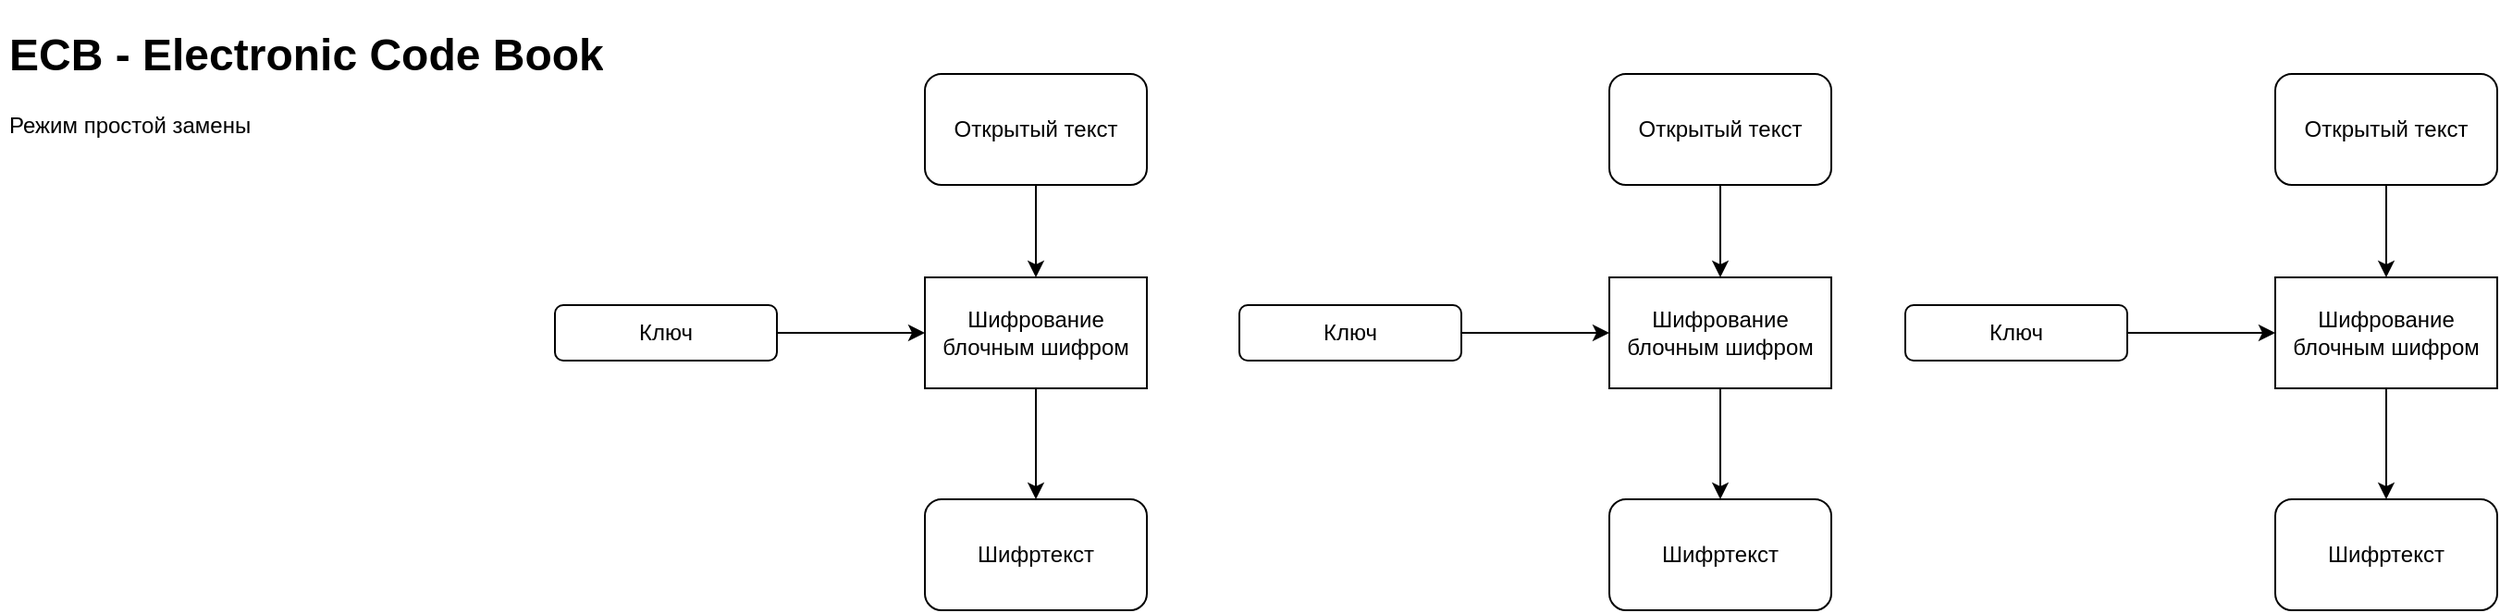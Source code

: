 <mxfile version="13.0.3" type="device" pages="4"><diagram id="nOWJn2Vu9Jmo_4TPIkma" name="ECB"><mxGraphModel dx="1283" dy="288" grid="1" gridSize="10" guides="1" tooltips="1" connect="1" arrows="1" fold="1" page="1" pageScale="1" pageWidth="827" pageHeight="1169" math="0" shadow="0"><root><mxCell id="BlK-aR7_4mNchbf2IfHH-0"/><mxCell id="BlK-aR7_4mNchbf2IfHH-1" parent="BlK-aR7_4mNchbf2IfHH-0"/><mxCell id="BlK-aR7_4mNchbf2IfHH-5" style="edgeStyle=orthogonalEdgeStyle;rounded=0;orthogonalLoop=1;jettySize=auto;html=1;" edge="1" parent="BlK-aR7_4mNchbf2IfHH-1" source="BlK-aR7_4mNchbf2IfHH-2" target="BlK-aR7_4mNchbf2IfHH-4"><mxGeometry relative="1" as="geometry"/></mxCell><mxCell id="BlK-aR7_4mNchbf2IfHH-2" value="Открытый текст" style="rounded=1;whiteSpace=wrap;html=1;" vertex="1" parent="BlK-aR7_4mNchbf2IfHH-1"><mxGeometry x="120" y="60" width="120" height="60" as="geometry"/></mxCell><mxCell id="BlK-aR7_4mNchbf2IfHH-6" style="edgeStyle=orthogonalEdgeStyle;rounded=0;orthogonalLoop=1;jettySize=auto;html=1;entryX=0;entryY=0.5;entryDx=0;entryDy=0;" edge="1" parent="BlK-aR7_4mNchbf2IfHH-1" source="BlK-aR7_4mNchbf2IfHH-3" target="BlK-aR7_4mNchbf2IfHH-4"><mxGeometry relative="1" as="geometry"/></mxCell><mxCell id="BlK-aR7_4mNchbf2IfHH-3" value="Ключ" style="rounded=1;whiteSpace=wrap;html=1;" vertex="1" parent="BlK-aR7_4mNchbf2IfHH-1"><mxGeometry x="-80" y="185" width="120" height="30" as="geometry"/></mxCell><mxCell id="BlK-aR7_4mNchbf2IfHH-8" style="edgeStyle=orthogonalEdgeStyle;rounded=0;orthogonalLoop=1;jettySize=auto;html=1;" edge="1" parent="BlK-aR7_4mNchbf2IfHH-1" source="BlK-aR7_4mNchbf2IfHH-4" target="BlK-aR7_4mNchbf2IfHH-7"><mxGeometry relative="1" as="geometry"/></mxCell><mxCell id="BlK-aR7_4mNchbf2IfHH-4" value="Шифрование блочным шифром" style="rounded=0;whiteSpace=wrap;html=1;" vertex="1" parent="BlK-aR7_4mNchbf2IfHH-1"><mxGeometry x="120" y="170" width="120" height="60" as="geometry"/></mxCell><mxCell id="BlK-aR7_4mNchbf2IfHH-7" value="Шифртекст" style="rounded=1;whiteSpace=wrap;html=1;" vertex="1" parent="BlK-aR7_4mNchbf2IfHH-1"><mxGeometry x="120" y="290" width="120" height="60" as="geometry"/></mxCell><mxCell id="BlK-aR7_4mNchbf2IfHH-9" style="edgeStyle=orthogonalEdgeStyle;rounded=0;orthogonalLoop=1;jettySize=auto;html=1;" edge="1" parent="BlK-aR7_4mNchbf2IfHH-1" source="BlK-aR7_4mNchbf2IfHH-10" target="BlK-aR7_4mNchbf2IfHH-14"><mxGeometry relative="1" as="geometry"/></mxCell><mxCell id="BlK-aR7_4mNchbf2IfHH-10" value="Открытый текст" style="rounded=1;whiteSpace=wrap;html=1;" vertex="1" parent="BlK-aR7_4mNchbf2IfHH-1"><mxGeometry x="490" y="60" width="120" height="60" as="geometry"/></mxCell><mxCell id="BlK-aR7_4mNchbf2IfHH-11" style="edgeStyle=orthogonalEdgeStyle;rounded=0;orthogonalLoop=1;jettySize=auto;html=1;entryX=0;entryY=0.5;entryDx=0;entryDy=0;" edge="1" parent="BlK-aR7_4mNchbf2IfHH-1" source="BlK-aR7_4mNchbf2IfHH-12" target="BlK-aR7_4mNchbf2IfHH-14"><mxGeometry relative="1" as="geometry"/></mxCell><mxCell id="BlK-aR7_4mNchbf2IfHH-12" value="Ключ" style="rounded=1;whiteSpace=wrap;html=1;" vertex="1" parent="BlK-aR7_4mNchbf2IfHH-1"><mxGeometry x="290" y="185" width="120" height="30" as="geometry"/></mxCell><mxCell id="BlK-aR7_4mNchbf2IfHH-13" style="edgeStyle=orthogonalEdgeStyle;rounded=0;orthogonalLoop=1;jettySize=auto;html=1;" edge="1" parent="BlK-aR7_4mNchbf2IfHH-1" source="BlK-aR7_4mNchbf2IfHH-14" target="BlK-aR7_4mNchbf2IfHH-15"><mxGeometry relative="1" as="geometry"/></mxCell><mxCell id="BlK-aR7_4mNchbf2IfHH-14" value="Шифрование блочным шифром" style="rounded=0;whiteSpace=wrap;html=1;" vertex="1" parent="BlK-aR7_4mNchbf2IfHH-1"><mxGeometry x="490" y="170" width="120" height="60" as="geometry"/></mxCell><mxCell id="BlK-aR7_4mNchbf2IfHH-15" value="Шифртекст" style="rounded=1;whiteSpace=wrap;html=1;" vertex="1" parent="BlK-aR7_4mNchbf2IfHH-1"><mxGeometry x="490" y="290" width="120" height="60" as="geometry"/></mxCell><mxCell id="BlK-aR7_4mNchbf2IfHH-16" style="edgeStyle=orthogonalEdgeStyle;rounded=0;orthogonalLoop=1;jettySize=auto;html=1;" edge="1" parent="BlK-aR7_4mNchbf2IfHH-1" source="BlK-aR7_4mNchbf2IfHH-17" target="BlK-aR7_4mNchbf2IfHH-21"><mxGeometry relative="1" as="geometry"/></mxCell><mxCell id="BlK-aR7_4mNchbf2IfHH-17" value="Открытый текст" style="rounded=1;whiteSpace=wrap;html=1;" vertex="1" parent="BlK-aR7_4mNchbf2IfHH-1"><mxGeometry x="850" y="60" width="120" height="60" as="geometry"/></mxCell><mxCell id="BlK-aR7_4mNchbf2IfHH-18" style="edgeStyle=orthogonalEdgeStyle;rounded=0;orthogonalLoop=1;jettySize=auto;html=1;entryX=0;entryY=0.5;entryDx=0;entryDy=0;" edge="1" parent="BlK-aR7_4mNchbf2IfHH-1" source="BlK-aR7_4mNchbf2IfHH-19" target="BlK-aR7_4mNchbf2IfHH-21"><mxGeometry relative="1" as="geometry"/></mxCell><mxCell id="BlK-aR7_4mNchbf2IfHH-19" value="Ключ" style="rounded=1;whiteSpace=wrap;html=1;" vertex="1" parent="BlK-aR7_4mNchbf2IfHH-1"><mxGeometry x="650" y="185" width="120" height="30" as="geometry"/></mxCell><mxCell id="BlK-aR7_4mNchbf2IfHH-20" style="edgeStyle=orthogonalEdgeStyle;rounded=0;orthogonalLoop=1;jettySize=auto;html=1;" edge="1" parent="BlK-aR7_4mNchbf2IfHH-1" source="BlK-aR7_4mNchbf2IfHH-21" target="BlK-aR7_4mNchbf2IfHH-22"><mxGeometry relative="1" as="geometry"/></mxCell><mxCell id="BlK-aR7_4mNchbf2IfHH-21" value="Шифрование блочным шифром" style="rounded=0;whiteSpace=wrap;html=1;" vertex="1" parent="BlK-aR7_4mNchbf2IfHH-1"><mxGeometry x="850" y="170" width="120" height="60" as="geometry"/></mxCell><mxCell id="BlK-aR7_4mNchbf2IfHH-22" value="Шифртекст" style="rounded=1;whiteSpace=wrap;html=1;" vertex="1" parent="BlK-aR7_4mNchbf2IfHH-1"><mxGeometry x="850" y="290" width="120" height="60" as="geometry"/></mxCell><mxCell id="BlK-aR7_4mNchbf2IfHH-23" value="&lt;h1&gt;ECB - Electronic Code Book&lt;/h1&gt;&lt;p&gt;Режим простой замены&lt;/p&gt;" style="text;html=1;strokeColor=none;fillColor=none;spacing=5;spacingTop=-20;whiteSpace=wrap;overflow=hidden;rounded=0;" vertex="1" parent="BlK-aR7_4mNchbf2IfHH-1"><mxGeometry x="-380" y="30" width="420" height="120" as="geometry"/></mxCell></root></mxGraphModel></diagram><diagram id="2IcWS73MSj7EVnJPSkMc" name="CBC"><mxGraphModel dx="1766" dy="593" grid="1" gridSize="10" guides="1" tooltips="1" connect="1" arrows="1" fold="1" page="1" pageScale="1" pageWidth="827" pageHeight="1169" math="0" shadow="0"><root><mxCell id="uqCyQCNphyKrViYuAJxw-0"/><mxCell id="uqCyQCNphyKrViYuAJxw-1" parent="uqCyQCNphyKrViYuAJxw-0"/><mxCell id="uqCyQCNphyKrViYuAJxw-2" value="&lt;h1&gt;CBC&lt;/h1&gt;&lt;p&gt;Режим простой замены с зацеплением&lt;/p&gt;" style="text;html=1;strokeColor=none;fillColor=none;spacing=5;spacingTop=-20;whiteSpace=wrap;overflow=hidden;rounded=0;" vertex="1" parent="uqCyQCNphyKrViYuAJxw-1"><mxGeometry x="160" y="20" width="190" height="120" as="geometry"/></mxCell><mxCell id="0oJefeuSu5wp6ScchFys-2" style="edgeStyle=orthogonalEdgeStyle;rounded=0;orthogonalLoop=1;jettySize=auto;html=1;exitX=0.5;exitY=1;exitDx=0;exitDy=0;entryX=0.5;entryY=0;entryDx=0;entryDy=0;" edge="1" parent="uqCyQCNphyKrViYuAJxw-1" source="dupiTKJsNn7j-NtGPYTq-1" target="0oJefeuSu5wp6ScchFys-0"><mxGeometry relative="1" as="geometry"/></mxCell><mxCell id="dupiTKJsNn7j-NtGPYTq-1" value="Открытый текст" style="rounded=1;whiteSpace=wrap;html=1;" vertex="1" parent="uqCyQCNphyKrViYuAJxw-1"><mxGeometry x="170" y="140" width="120" height="60" as="geometry"/></mxCell><mxCell id="0oJefeuSu5wp6ScchFys-1" style="edgeStyle=orthogonalEdgeStyle;rounded=0;orthogonalLoop=1;jettySize=auto;html=1;entryX=0;entryY=0.5;entryDx=0;entryDy=0;" edge="1" parent="uqCyQCNphyKrViYuAJxw-1" source="dupiTKJsNn7j-NtGPYTq-2" target="0oJefeuSu5wp6ScchFys-0"><mxGeometry relative="1" as="geometry"/></mxCell><mxCell id="dupiTKJsNn7j-NtGPYTq-2" value="Вектор инициализации iv" style="rounded=1;whiteSpace=wrap;html=1;" vertex="1" parent="uqCyQCNphyKrViYuAJxw-1"><mxGeometry x="-10" y="230" width="120" height="60" as="geometry"/></mxCell><mxCell id="0oJefeuSu5wp6ScchFys-4" style="edgeStyle=orthogonalEdgeStyle;rounded=0;orthogonalLoop=1;jettySize=auto;html=1;exitX=0.5;exitY=1;exitDx=0;exitDy=0;entryX=0.5;entryY=0;entryDx=0;entryDy=0;" edge="1" parent="uqCyQCNphyKrViYuAJxw-1" source="0oJefeuSu5wp6ScchFys-0" target="0oJefeuSu5wp6ScchFys-3"><mxGeometry relative="1" as="geometry"/></mxCell><mxCell id="0oJefeuSu5wp6ScchFys-0" value="" style="shape=orEllipse;perimeter=ellipsePerimeter;whiteSpace=wrap;html=1;backgroundOutline=1;" vertex="1" parent="uqCyQCNphyKrViYuAJxw-1"><mxGeometry x="210" y="240" width="40" height="40" as="geometry"/></mxCell><mxCell id="0oJefeuSu5wp6ScchFys-3" value="Шифртекст" style="rounded=1;whiteSpace=wrap;html=1;" vertex="1" parent="uqCyQCNphyKrViYuAJxw-1"><mxGeometry x="170" y="340" width="120" height="60" as="geometry"/></mxCell><mxCell id="0oJefeuSu5wp6ScchFys-5" style="edgeStyle=orthogonalEdgeStyle;rounded=0;orthogonalLoop=1;jettySize=auto;html=1;exitX=0.5;exitY=1;exitDx=0;exitDy=0;entryX=0.5;entryY=0;entryDx=0;entryDy=0;" edge="1" parent="uqCyQCNphyKrViYuAJxw-1" source="0oJefeuSu5wp6ScchFys-6" target="0oJefeuSu5wp6ScchFys-10"><mxGeometry relative="1" as="geometry"/></mxCell><mxCell id="0oJefeuSu5wp6ScchFys-6" value="Открытый текст" style="rounded=1;whiteSpace=wrap;html=1;" vertex="1" parent="uqCyQCNphyKrViYuAJxw-1"><mxGeometry x="400" y="140" width="120" height="60" as="geometry"/></mxCell><mxCell id="0oJefeuSu5wp6ScchFys-7" style="edgeStyle=orthogonalEdgeStyle;rounded=0;orthogonalLoop=1;jettySize=auto;html=1;entryX=0;entryY=0.5;entryDx=0;entryDy=0;" edge="1" parent="uqCyQCNphyKrViYuAJxw-1" target="0oJefeuSu5wp6ScchFys-10"><mxGeometry relative="1" as="geometry"><mxPoint x="230" y="310" as="sourcePoint"/></mxGeometry></mxCell><mxCell id="0oJefeuSu5wp6ScchFys-9" style="edgeStyle=orthogonalEdgeStyle;rounded=0;orthogonalLoop=1;jettySize=auto;html=1;exitX=0.5;exitY=1;exitDx=0;exitDy=0;entryX=0.5;entryY=0;entryDx=0;entryDy=0;" edge="1" parent="uqCyQCNphyKrViYuAJxw-1" source="0oJefeuSu5wp6ScchFys-10" target="0oJefeuSu5wp6ScchFys-11"><mxGeometry relative="1" as="geometry"/></mxCell><mxCell id="0oJefeuSu5wp6ScchFys-10" value="" style="shape=orEllipse;perimeter=ellipsePerimeter;whiteSpace=wrap;html=1;backgroundOutline=1;" vertex="1" parent="uqCyQCNphyKrViYuAJxw-1"><mxGeometry x="440" y="240" width="40" height="40" as="geometry"/></mxCell><mxCell id="0oJefeuSu5wp6ScchFys-11" value="Шифртекст" style="rounded=1;whiteSpace=wrap;html=1;" vertex="1" parent="uqCyQCNphyKrViYuAJxw-1"><mxGeometry x="400" y="340" width="120" height="60" as="geometry"/></mxCell><mxCell id="0oJefeuSu5wp6ScchFys-12" style="edgeStyle=orthogonalEdgeStyle;rounded=0;orthogonalLoop=1;jettySize=auto;html=1;exitX=0.5;exitY=1;exitDx=0;exitDy=0;entryX=0.5;entryY=0;entryDx=0;entryDy=0;" edge="1" parent="uqCyQCNphyKrViYuAJxw-1" source="0oJefeuSu5wp6ScchFys-13" target="0oJefeuSu5wp6ScchFys-15"><mxGeometry relative="1" as="geometry"/></mxCell><mxCell id="0oJefeuSu5wp6ScchFys-13" value="Открытый текст" style="rounded=1;whiteSpace=wrap;html=1;" vertex="1" parent="uqCyQCNphyKrViYuAJxw-1"><mxGeometry x="650" y="140" width="120" height="60" as="geometry"/></mxCell><mxCell id="0oJefeuSu5wp6ScchFys-14" style="edgeStyle=orthogonalEdgeStyle;rounded=0;orthogonalLoop=1;jettySize=auto;html=1;exitX=0.5;exitY=1;exitDx=0;exitDy=0;entryX=0.5;entryY=0;entryDx=0;entryDy=0;" edge="1" parent="uqCyQCNphyKrViYuAJxw-1" source="0oJefeuSu5wp6ScchFys-15" target="0oJefeuSu5wp6ScchFys-16"><mxGeometry relative="1" as="geometry"/></mxCell><mxCell id="0oJefeuSu5wp6ScchFys-15" value="" style="shape=orEllipse;perimeter=ellipsePerimeter;whiteSpace=wrap;html=1;backgroundOutline=1;" vertex="1" parent="uqCyQCNphyKrViYuAJxw-1"><mxGeometry x="690" y="240" width="40" height="40" as="geometry"/></mxCell><mxCell id="0oJefeuSu5wp6ScchFys-16" value="Шифртекст" style="rounded=1;whiteSpace=wrap;html=1;" vertex="1" parent="uqCyQCNphyKrViYuAJxw-1"><mxGeometry x="650" y="340" width="120" height="60" as="geometry"/></mxCell><mxCell id="0oJefeuSu5wp6ScchFys-17" style="edgeStyle=orthogonalEdgeStyle;rounded=0;orthogonalLoop=1;jettySize=auto;html=1;entryX=0;entryY=0.5;entryDx=0;entryDy=0;" edge="1" parent="uqCyQCNphyKrViYuAJxw-1" target="0oJefeuSu5wp6ScchFys-15"><mxGeometry relative="1" as="geometry"><mxPoint x="460" y="310" as="sourcePoint"/><mxPoint x="450" y="270" as="targetPoint"/></mxGeometry></mxCell></root></mxGraphModel></diagram><diagram id="uFLpMtWJoXVH-EKijijd" name="CTR"><mxGraphModel dx="1967" dy="1889" grid="1" gridSize="10" guides="1" tooltips="1" connect="1" arrows="1" fold="1" page="1" pageScale="1" pageWidth="827" pageHeight="1169" math="0" shadow="0"><root><mxCell id="GCPp90YsYGKPFfoNU8YT-0"/><mxCell id="GCPp90YsYGKPFfoNU8YT-1" parent="GCPp90YsYGKPFfoNU8YT-0"/><mxCell id="GCPp90YsYGKPFfoNU8YT-2" value="" style="rounded=0;whiteSpace=wrap;html=1;" vertex="1" parent="GCPp90YsYGKPFfoNU8YT-1"><mxGeometry x="120" y="150" width="20" height="20" as="geometry"/></mxCell><mxCell id="GCPp90YsYGKPFfoNU8YT-3" value="" style="rounded=0;whiteSpace=wrap;html=1;" vertex="1" parent="GCPp90YsYGKPFfoNU8YT-1"><mxGeometry x="140" y="150" width="20" height="20" as="geometry"/></mxCell><mxCell id="GCPp90YsYGKPFfoNU8YT-4" value="" style="rounded=0;whiteSpace=wrap;html=1;" vertex="1" parent="GCPp90YsYGKPFfoNU8YT-1"><mxGeometry x="160" y="150" width="20" height="20" as="geometry"/></mxCell><mxCell id="GCPp90YsYGKPFfoNU8YT-13" style="edgeStyle=orthogonalEdgeStyle;rounded=0;orthogonalLoop=1;jettySize=auto;html=1;" edge="1" parent="GCPp90YsYGKPFfoNU8YT-1" source="GCPp90YsYGKPFfoNU8YT-5" target="GCPp90YsYGKPFfoNU8YT-12"><mxGeometry relative="1" as="geometry"/></mxCell><mxCell id="GCPp90YsYGKPFfoNU8YT-5" value="" style="rounded=0;whiteSpace=wrap;html=1;" vertex="1" parent="GCPp90YsYGKPFfoNU8YT-1"><mxGeometry x="180" y="150" width="20" height="20" as="geometry"/></mxCell><mxCell id="GCPp90YsYGKPFfoNU8YT-6" value="" style="rounded=0;whiteSpace=wrap;html=1;" vertex="1" parent="GCPp90YsYGKPFfoNU8YT-1"><mxGeometry x="200" y="150" width="20" height="20" as="geometry"/></mxCell><mxCell id="GCPp90YsYGKPFfoNU8YT-7" value="" style="rounded=0;whiteSpace=wrap;html=1;" vertex="1" parent="GCPp90YsYGKPFfoNU8YT-1"><mxGeometry x="220" y="150" width="20" height="20" as="geometry"/></mxCell><mxCell id="GCPp90YsYGKPFfoNU8YT-8" value="Одноразовое значение&lt;br&gt;c59bcf35..." style="text;html=1;strokeColor=none;fillColor=none;align=center;verticalAlign=middle;whiteSpace=wrap;rounded=0;" vertex="1" parent="GCPp90YsYGKPFfoNU8YT-1"><mxGeometry x="130" y="110" width="40" height="20" as="geometry"/></mxCell><mxCell id="GCPp90YsYGKPFfoNU8YT-9" value="Счетчик&lt;br&gt;00000" style="text;html=1;strokeColor=none;fillColor=none;align=center;verticalAlign=middle;whiteSpace=wrap;rounded=0;" vertex="1" parent="GCPp90YsYGKPFfoNU8YT-1"><mxGeometry x="200" y="110" width="40" height="20" as="geometry"/></mxCell><mxCell id="GCPp90YsYGKPFfoNU8YT-14" style="edgeStyle=orthogonalEdgeStyle;rounded=0;orthogonalLoop=1;jettySize=auto;html=1;" edge="1" parent="GCPp90YsYGKPFfoNU8YT-1" source="GCPp90YsYGKPFfoNU8YT-11" target="GCPp90YsYGKPFfoNU8YT-12"><mxGeometry relative="1" as="geometry"/></mxCell><mxCell id="GCPp90YsYGKPFfoNU8YT-11" value="Ключ" style="rounded=1;whiteSpace=wrap;html=1;" vertex="1" parent="GCPp90YsYGKPFfoNU8YT-1"><mxGeometry y="220" width="80" height="20" as="geometry"/></mxCell><mxCell id="vU7z5-0x6i5q9WvrhzSy-2" style="edgeStyle=orthogonalEdgeStyle;rounded=0;orthogonalLoop=1;jettySize=auto;html=1;" edge="1" parent="GCPp90YsYGKPFfoNU8YT-1" source="GCPp90YsYGKPFfoNU8YT-12" target="vU7z5-0x6i5q9WvrhzSy-0"><mxGeometry relative="1" as="geometry"/></mxCell><mxCell id="GCPp90YsYGKPFfoNU8YT-12" value="Шифрование блочным шифром" style="rounded=0;whiteSpace=wrap;html=1;" vertex="1" parent="GCPp90YsYGKPFfoNU8YT-1"><mxGeometry x="130" y="200" width="120" height="60" as="geometry"/></mxCell><mxCell id="vU7z5-0x6i5q9WvrhzSy-1" style="edgeStyle=orthogonalEdgeStyle;rounded=0;orthogonalLoop=1;jettySize=auto;html=1;exitX=1;exitY=0.5;exitDx=0;exitDy=0;entryX=0;entryY=0.5;entryDx=0;entryDy=0;" edge="1" parent="GCPp90YsYGKPFfoNU8YT-1" source="GCPp90YsYGKPFfoNU8YT-16" target="vU7z5-0x6i5q9WvrhzSy-0"><mxGeometry relative="1" as="geometry"/></mxCell><mxCell id="GCPp90YsYGKPFfoNU8YT-16" value="Открытый текст" style="rounded=1;whiteSpace=wrap;html=1;" vertex="1" parent="GCPp90YsYGKPFfoNU8YT-1"><mxGeometry x="-30" y="280" width="120" height="60" as="geometry"/></mxCell><mxCell id="vU7z5-0x6i5q9WvrhzSy-4" style="edgeStyle=orthogonalEdgeStyle;rounded=0;orthogonalLoop=1;jettySize=auto;html=1;exitX=0.5;exitY=1;exitDx=0;exitDy=0;" edge="1" parent="GCPp90YsYGKPFfoNU8YT-1" source="vU7z5-0x6i5q9WvrhzSy-0" target="vU7z5-0x6i5q9WvrhzSy-3"><mxGeometry relative="1" as="geometry"/></mxCell><mxCell id="vU7z5-0x6i5q9WvrhzSy-0" value="" style="shape=orEllipse;perimeter=ellipsePerimeter;whiteSpace=wrap;html=1;backgroundOutline=1;" vertex="1" parent="GCPp90YsYGKPFfoNU8YT-1"><mxGeometry x="170" y="290" width="40" height="40" as="geometry"/></mxCell><mxCell id="vU7z5-0x6i5q9WvrhzSy-3" value="Шифртекст" style="rounded=1;whiteSpace=wrap;html=1;" vertex="1" parent="GCPp90YsYGKPFfoNU8YT-1"><mxGeometry x="130" y="380" width="120" height="60" as="geometry"/></mxCell><mxCell id="vU7z5-0x6i5q9WvrhzSy-5" value="" style="rounded=0;whiteSpace=wrap;html=1;" vertex="1" parent="GCPp90YsYGKPFfoNU8YT-1"><mxGeometry x="460" y="160" width="20" height="20" as="geometry"/></mxCell><mxCell id="vU7z5-0x6i5q9WvrhzSy-6" value="" style="rounded=0;whiteSpace=wrap;html=1;" vertex="1" parent="GCPp90YsYGKPFfoNU8YT-1"><mxGeometry x="480" y="160" width="20" height="20" as="geometry"/></mxCell><mxCell id="vU7z5-0x6i5q9WvrhzSy-7" value="" style="rounded=0;whiteSpace=wrap;html=1;" vertex="1" parent="GCPp90YsYGKPFfoNU8YT-1"><mxGeometry x="500" y="160" width="20" height="20" as="geometry"/></mxCell><mxCell id="vU7z5-0x6i5q9WvrhzSy-8" style="edgeStyle=orthogonalEdgeStyle;rounded=0;orthogonalLoop=1;jettySize=auto;html=1;" edge="1" parent="GCPp90YsYGKPFfoNU8YT-1" source="vU7z5-0x6i5q9WvrhzSy-9" target="vU7z5-0x6i5q9WvrhzSy-17"><mxGeometry relative="1" as="geometry"/></mxCell><mxCell id="vU7z5-0x6i5q9WvrhzSy-9" value="" style="rounded=0;whiteSpace=wrap;html=1;" vertex="1" parent="GCPp90YsYGKPFfoNU8YT-1"><mxGeometry x="520" y="160" width="20" height="20" as="geometry"/></mxCell><mxCell id="vU7z5-0x6i5q9WvrhzSy-10" value="" style="rounded=0;whiteSpace=wrap;html=1;" vertex="1" parent="GCPp90YsYGKPFfoNU8YT-1"><mxGeometry x="540" y="160" width="20" height="20" as="geometry"/></mxCell><mxCell id="vU7z5-0x6i5q9WvrhzSy-11" value="" style="rounded=0;whiteSpace=wrap;html=1;" vertex="1" parent="GCPp90YsYGKPFfoNU8YT-1"><mxGeometry x="560" y="160" width="20" height="20" as="geometry"/></mxCell><mxCell id="vU7z5-0x6i5q9WvrhzSy-12" value="Одноразовое значение&lt;br&gt;c59bcf35..." style="text;html=1;strokeColor=none;fillColor=none;align=center;verticalAlign=middle;whiteSpace=wrap;rounded=0;" vertex="1" parent="GCPp90YsYGKPFfoNU8YT-1"><mxGeometry x="470" y="120" width="40" height="20" as="geometry"/></mxCell><mxCell id="vU7z5-0x6i5q9WvrhzSy-13" value="Счетчик&lt;br&gt;00001" style="text;html=1;strokeColor=none;fillColor=none;align=center;verticalAlign=middle;whiteSpace=wrap;rounded=0;" vertex="1" parent="GCPp90YsYGKPFfoNU8YT-1"><mxGeometry x="540" y="120" width="40" height="20" as="geometry"/></mxCell><mxCell id="vU7z5-0x6i5q9WvrhzSy-14" style="edgeStyle=orthogonalEdgeStyle;rounded=0;orthogonalLoop=1;jettySize=auto;html=1;" edge="1" parent="GCPp90YsYGKPFfoNU8YT-1" source="vU7z5-0x6i5q9WvrhzSy-15" target="vU7z5-0x6i5q9WvrhzSy-17"><mxGeometry relative="1" as="geometry"/></mxCell><mxCell id="vU7z5-0x6i5q9WvrhzSy-15" value="Ключ" style="rounded=1;whiteSpace=wrap;html=1;" vertex="1" parent="GCPp90YsYGKPFfoNU8YT-1"><mxGeometry x="340" y="230" width="80" height="20" as="geometry"/></mxCell><mxCell id="vU7z5-0x6i5q9WvrhzSy-16" style="edgeStyle=orthogonalEdgeStyle;rounded=0;orthogonalLoop=1;jettySize=auto;html=1;" edge="1" parent="GCPp90YsYGKPFfoNU8YT-1" source="vU7z5-0x6i5q9WvrhzSy-17" target="vU7z5-0x6i5q9WvrhzSy-21"><mxGeometry relative="1" as="geometry"/></mxCell><mxCell id="vU7z5-0x6i5q9WvrhzSy-17" value="Шифрование блочным шифром" style="rounded=0;whiteSpace=wrap;html=1;" vertex="1" parent="GCPp90YsYGKPFfoNU8YT-1"><mxGeometry x="470" y="210" width="120" height="60" as="geometry"/></mxCell><mxCell id="vU7z5-0x6i5q9WvrhzSy-18" style="edgeStyle=orthogonalEdgeStyle;rounded=0;orthogonalLoop=1;jettySize=auto;html=1;exitX=1;exitY=0.5;exitDx=0;exitDy=0;entryX=0;entryY=0.5;entryDx=0;entryDy=0;" edge="1" parent="GCPp90YsYGKPFfoNU8YT-1" source="vU7z5-0x6i5q9WvrhzSy-19" target="vU7z5-0x6i5q9WvrhzSy-21"><mxGeometry relative="1" as="geometry"/></mxCell><mxCell id="vU7z5-0x6i5q9WvrhzSy-19" value="Открытый текст" style="rounded=1;whiteSpace=wrap;html=1;" vertex="1" parent="GCPp90YsYGKPFfoNU8YT-1"><mxGeometry x="310" y="290" width="120" height="60" as="geometry"/></mxCell><mxCell id="vU7z5-0x6i5q9WvrhzSy-20" style="edgeStyle=orthogonalEdgeStyle;rounded=0;orthogonalLoop=1;jettySize=auto;html=1;exitX=0.5;exitY=1;exitDx=0;exitDy=0;" edge="1" parent="GCPp90YsYGKPFfoNU8YT-1" source="vU7z5-0x6i5q9WvrhzSy-21" target="vU7z5-0x6i5q9WvrhzSy-22"><mxGeometry relative="1" as="geometry"/></mxCell><mxCell id="vU7z5-0x6i5q9WvrhzSy-21" value="" style="shape=orEllipse;perimeter=ellipsePerimeter;whiteSpace=wrap;html=1;backgroundOutline=1;" vertex="1" parent="GCPp90YsYGKPFfoNU8YT-1"><mxGeometry x="510" y="300" width="40" height="40" as="geometry"/></mxCell><mxCell id="vU7z5-0x6i5q9WvrhzSy-22" value="Шифртекст" style="rounded=1;whiteSpace=wrap;html=1;" vertex="1" parent="GCPp90YsYGKPFfoNU8YT-1"><mxGeometry x="470" y="390" width="120" height="60" as="geometry"/></mxCell><mxCell id="vU7z5-0x6i5q9WvrhzSy-23" value="" style="rounded=0;whiteSpace=wrap;html=1;" vertex="1" parent="GCPp90YsYGKPFfoNU8YT-1"><mxGeometry x="810" y="160" width="20" height="20" as="geometry"/></mxCell><mxCell id="vU7z5-0x6i5q9WvrhzSy-24" value="" style="rounded=0;whiteSpace=wrap;html=1;" vertex="1" parent="GCPp90YsYGKPFfoNU8YT-1"><mxGeometry x="830" y="160" width="20" height="20" as="geometry"/></mxCell><mxCell id="vU7z5-0x6i5q9WvrhzSy-25" value="" style="rounded=0;whiteSpace=wrap;html=1;" vertex="1" parent="GCPp90YsYGKPFfoNU8YT-1"><mxGeometry x="850" y="160" width="20" height="20" as="geometry"/></mxCell><mxCell id="vU7z5-0x6i5q9WvrhzSy-26" style="edgeStyle=orthogonalEdgeStyle;rounded=0;orthogonalLoop=1;jettySize=auto;html=1;" edge="1" parent="GCPp90YsYGKPFfoNU8YT-1" source="vU7z5-0x6i5q9WvrhzSy-27" target="vU7z5-0x6i5q9WvrhzSy-35"><mxGeometry relative="1" as="geometry"/></mxCell><mxCell id="vU7z5-0x6i5q9WvrhzSy-27" value="" style="rounded=0;whiteSpace=wrap;html=1;" vertex="1" parent="GCPp90YsYGKPFfoNU8YT-1"><mxGeometry x="870" y="160" width="20" height="20" as="geometry"/></mxCell><mxCell id="vU7z5-0x6i5q9WvrhzSy-28" value="" style="rounded=0;whiteSpace=wrap;html=1;" vertex="1" parent="GCPp90YsYGKPFfoNU8YT-1"><mxGeometry x="890" y="160" width="20" height="20" as="geometry"/></mxCell><mxCell id="vU7z5-0x6i5q9WvrhzSy-29" value="" style="rounded=0;whiteSpace=wrap;html=1;" vertex="1" parent="GCPp90YsYGKPFfoNU8YT-1"><mxGeometry x="910" y="160" width="20" height="20" as="geometry"/></mxCell><mxCell id="vU7z5-0x6i5q9WvrhzSy-30" value="Одноразовое значение&lt;br&gt;c59bcf35..." style="text;html=1;strokeColor=none;fillColor=none;align=center;verticalAlign=middle;whiteSpace=wrap;rounded=0;" vertex="1" parent="GCPp90YsYGKPFfoNU8YT-1"><mxGeometry x="820" y="120" width="40" height="20" as="geometry"/></mxCell><mxCell id="vU7z5-0x6i5q9WvrhzSy-31" value="Счетчик&lt;br&gt;00002" style="text;html=1;strokeColor=none;fillColor=none;align=center;verticalAlign=middle;whiteSpace=wrap;rounded=0;" vertex="1" parent="GCPp90YsYGKPFfoNU8YT-1"><mxGeometry x="890" y="120" width="40" height="20" as="geometry"/></mxCell><mxCell id="vU7z5-0x6i5q9WvrhzSy-32" style="edgeStyle=orthogonalEdgeStyle;rounded=0;orthogonalLoop=1;jettySize=auto;html=1;" edge="1" parent="GCPp90YsYGKPFfoNU8YT-1" source="vU7z5-0x6i5q9WvrhzSy-33" target="vU7z5-0x6i5q9WvrhzSy-35"><mxGeometry relative="1" as="geometry"/></mxCell><mxCell id="vU7z5-0x6i5q9WvrhzSy-33" value="Ключ" style="rounded=1;whiteSpace=wrap;html=1;" vertex="1" parent="GCPp90YsYGKPFfoNU8YT-1"><mxGeometry x="690" y="230" width="80" height="20" as="geometry"/></mxCell><mxCell id="vU7z5-0x6i5q9WvrhzSy-34" style="edgeStyle=orthogonalEdgeStyle;rounded=0;orthogonalLoop=1;jettySize=auto;html=1;" edge="1" parent="GCPp90YsYGKPFfoNU8YT-1" source="vU7z5-0x6i5q9WvrhzSy-35" target="vU7z5-0x6i5q9WvrhzSy-39"><mxGeometry relative="1" as="geometry"/></mxCell><mxCell id="vU7z5-0x6i5q9WvrhzSy-35" value="Шифрование блочным шифром" style="rounded=0;whiteSpace=wrap;html=1;" vertex="1" parent="GCPp90YsYGKPFfoNU8YT-1"><mxGeometry x="820" y="210" width="120" height="60" as="geometry"/></mxCell><mxCell id="vU7z5-0x6i5q9WvrhzSy-36" style="edgeStyle=orthogonalEdgeStyle;rounded=0;orthogonalLoop=1;jettySize=auto;html=1;exitX=1;exitY=0.5;exitDx=0;exitDy=0;entryX=0;entryY=0.5;entryDx=0;entryDy=0;" edge="1" parent="GCPp90YsYGKPFfoNU8YT-1" source="vU7z5-0x6i5q9WvrhzSy-37" target="vU7z5-0x6i5q9WvrhzSy-39"><mxGeometry relative="1" as="geometry"/></mxCell><mxCell id="vU7z5-0x6i5q9WvrhzSy-37" value="Открытый текст" style="rounded=1;whiteSpace=wrap;html=1;" vertex="1" parent="GCPp90YsYGKPFfoNU8YT-1"><mxGeometry x="660" y="290" width="120" height="60" as="geometry"/></mxCell><mxCell id="vU7z5-0x6i5q9WvrhzSy-38" style="edgeStyle=orthogonalEdgeStyle;rounded=0;orthogonalLoop=1;jettySize=auto;html=1;exitX=0.5;exitY=1;exitDx=0;exitDy=0;" edge="1" parent="GCPp90YsYGKPFfoNU8YT-1" source="vU7z5-0x6i5q9WvrhzSy-39" target="vU7z5-0x6i5q9WvrhzSy-40"><mxGeometry relative="1" as="geometry"/></mxCell><mxCell id="vU7z5-0x6i5q9WvrhzSy-39" value="" style="shape=orEllipse;perimeter=ellipsePerimeter;whiteSpace=wrap;html=1;backgroundOutline=1;" vertex="1" parent="GCPp90YsYGKPFfoNU8YT-1"><mxGeometry x="860" y="300" width="40" height="40" as="geometry"/></mxCell><mxCell id="vU7z5-0x6i5q9WvrhzSy-40" value="Шифртекст" style="rounded=1;whiteSpace=wrap;html=1;" vertex="1" parent="GCPp90YsYGKPFfoNU8YT-1"><mxGeometry x="820" y="390" width="120" height="60" as="geometry"/></mxCell><mxCell id="vcH3qZoT27U8iM-eUH8T-0" value="&lt;h1&gt;CTR - Counter&lt;/h1&gt;&lt;p&gt;GCM основан на режиме гаммирования (CTR-Counter)&lt;/p&gt;" style="text;html=1;strokeColor=none;fillColor=none;spacing=5;spacingTop=-20;whiteSpace=wrap;overflow=hidden;rounded=0;" vertex="1" parent="GCPp90YsYGKPFfoNU8YT-1"><mxGeometry x="-130" width="190" height="120" as="geometry"/></mxCell></root></mxGraphModel></diagram><diagram id="b69gGjCMklQjD8Ec0uvE" name="GCM"><mxGraphModel dx="665" dy="420" grid="1" gridSize="10" guides="1" tooltips="1" connect="1" arrows="1" fold="1" page="1" pageScale="1" pageWidth="827" pageHeight="1169" math="0" shadow="0"><root><mxCell id="0"/><mxCell id="1" parent="0"/><mxCell id="XsoE5stYaiW_eYOISpO2-3" style="edgeStyle=orthogonalEdgeStyle;rounded=0;orthogonalLoop=1;jettySize=auto;html=1;" edge="1" parent="1" source="XsoE5stYaiW_eYOISpO2-1" target="XsoE5stYaiW_eYOISpO2-2"><mxGeometry relative="1" as="geometry"/></mxCell><mxCell id="XsoE5stYaiW_eYOISpO2-1" value="iv" style="rounded=1;whiteSpace=wrap;html=1;" vertex="1" parent="1"><mxGeometry x="70" y="90" width="120" height="60" as="geometry"/></mxCell><mxCell id="XsoE5stYaiW_eYOISpO2-5" style="edgeStyle=orthogonalEdgeStyle;rounded=0;orthogonalLoop=1;jettySize=auto;html=1;" edge="1" parent="1" source="XsoE5stYaiW_eYOISpO2-2" target="XsoE5stYaiW_eYOISpO2-4"><mxGeometry relative="1" as="geometry"/></mxCell><mxCell id="XsoE5stYaiW_eYOISpO2-15" style="edgeStyle=orthogonalEdgeStyle;rounded=0;orthogonalLoop=1;jettySize=auto;html=1;" edge="1" parent="1" source="XsoE5stYaiW_eYOISpO2-2" target="XsoE5stYaiW_eYOISpO2-12"><mxGeometry relative="1" as="geometry"/></mxCell><mxCell id="XsoE5stYaiW_eYOISpO2-2" value="Счетчик 0" style="rounded=1;whiteSpace=wrap;html=1;" vertex="1" parent="1"><mxGeometry x="70" y="210" width="120" height="60" as="geometry"/></mxCell><mxCell id="XsoE5stYaiW_eYOISpO2-7" style="edgeStyle=orthogonalEdgeStyle;rounded=0;orthogonalLoop=1;jettySize=auto;html=1;" edge="1" parent="1" source="XsoE5stYaiW_eYOISpO2-4" target="XsoE5stYaiW_eYOISpO2-6"><mxGeometry relative="1" as="geometry"/></mxCell><mxCell id="XsoE5stYaiW_eYOISpO2-4" value="Инкр" style="rounded=0;whiteSpace=wrap;html=1;fillColor=#f5f5f5;strokeColor=#666666;fontColor=#333333;" vertex="1" parent="1"><mxGeometry x="280" y="210" width="120" height="60" as="geometry"/></mxCell><mxCell id="XsoE5stYaiW_eYOISpO2-11" style="edgeStyle=orthogonalEdgeStyle;rounded=0;orthogonalLoop=1;jettySize=auto;html=1;" edge="1" parent="1" source="XsoE5stYaiW_eYOISpO2-6" target="XsoE5stYaiW_eYOISpO2-9"><mxGeometry relative="1" as="geometry"/></mxCell><mxCell id="XsoE5stYaiW_eYOISpO2-16" style="edgeStyle=orthogonalEdgeStyle;rounded=0;orthogonalLoop=1;jettySize=auto;html=1;" edge="1" parent="1" source="XsoE5stYaiW_eYOISpO2-6" target="XsoE5stYaiW_eYOISpO2-13"><mxGeometry relative="1" as="geometry"/></mxCell><mxCell id="XsoE5stYaiW_eYOISpO2-6" value="Счетчик 1" style="rounded=1;whiteSpace=wrap;html=1;" vertex="1" parent="1"><mxGeometry x="490" y="210" width="120" height="60" as="geometry"/></mxCell><mxCell id="XsoE5stYaiW_eYOISpO2-8" style="edgeStyle=orthogonalEdgeStyle;rounded=0;orthogonalLoop=1;jettySize=auto;html=1;" edge="1" parent="1" source="XsoE5stYaiW_eYOISpO2-9" target="XsoE5stYaiW_eYOISpO2-10"><mxGeometry relative="1" as="geometry"/></mxCell><mxCell id="XsoE5stYaiW_eYOISpO2-9" value="Инкр" style="rounded=0;whiteSpace=wrap;html=1;fillColor=#f5f5f5;strokeColor=#666666;fontColor=#333333;" vertex="1" parent="1"><mxGeometry x="700" y="210" width="120" height="60" as="geometry"/></mxCell><mxCell id="XsoE5stYaiW_eYOISpO2-17" style="edgeStyle=orthogonalEdgeStyle;rounded=0;orthogonalLoop=1;jettySize=auto;html=1;" edge="1" parent="1" source="XsoE5stYaiW_eYOISpO2-10" target="XsoE5stYaiW_eYOISpO2-14"><mxGeometry relative="1" as="geometry"/></mxCell><mxCell id="XsoE5stYaiW_eYOISpO2-10" value="Счетчик 2" style="rounded=1;whiteSpace=wrap;html=1;" vertex="1" parent="1"><mxGeometry x="910" y="210" width="120" height="60" as="geometry"/></mxCell><mxCell id="XsoE5stYaiW_eYOISpO2-51" style="edgeStyle=orthogonalEdgeStyle;rounded=0;orthogonalLoop=1;jettySize=auto;html=1;exitX=0.5;exitY=1;exitDx=0;exitDy=0;entryX=0;entryY=0.5;entryDx=0;entryDy=0;" edge="1" parent="1" source="XsoE5stYaiW_eYOISpO2-12" target="XsoE5stYaiW_eYOISpO2-49"><mxGeometry relative="1" as="geometry"/></mxCell><mxCell id="XsoE5stYaiW_eYOISpO2-12" value="Ek" style="rounded=0;whiteSpace=wrap;html=1;fillColor=#f5f5f5;strokeColor=#666666;fontColor=#333333;" vertex="1" parent="1"><mxGeometry x="70" y="330" width="120" height="60" as="geometry"/></mxCell><mxCell id="XsoE5stYaiW_eYOISpO2-21" style="edgeStyle=orthogonalEdgeStyle;rounded=0;orthogonalLoop=1;jettySize=auto;html=1;entryX=0.5;entryY=0;entryDx=0;entryDy=0;" edge="1" parent="1" source="XsoE5stYaiW_eYOISpO2-13" target="XsoE5stYaiW_eYOISpO2-19"><mxGeometry relative="1" as="geometry"/></mxCell><mxCell id="XsoE5stYaiW_eYOISpO2-13" value="Ek" style="rounded=0;whiteSpace=wrap;html=1;fillColor=#f5f5f5;strokeColor=#666666;fontColor=#333333;" vertex="1" parent="1"><mxGeometry x="490" y="330" width="120" height="60" as="geometry"/></mxCell><mxCell id="XsoE5stYaiW_eYOISpO2-27" style="edgeStyle=orthogonalEdgeStyle;rounded=0;orthogonalLoop=1;jettySize=auto;html=1;exitX=0.5;exitY=1;exitDx=0;exitDy=0;entryX=0.5;entryY=0;entryDx=0;entryDy=0;" edge="1" parent="1" source="XsoE5stYaiW_eYOISpO2-14" target="XsoE5stYaiW_eYOISpO2-25"><mxGeometry relative="1" as="geometry"/></mxCell><mxCell id="XsoE5stYaiW_eYOISpO2-14" value="Ek" style="rounded=0;whiteSpace=wrap;html=1;fillColor=#f5f5f5;strokeColor=#666666;fontColor=#333333;" vertex="1" parent="1"><mxGeometry x="910" y="330" width="120" height="60" as="geometry"/></mxCell><mxCell id="XsoE5stYaiW_eYOISpO2-20" style="edgeStyle=orthogonalEdgeStyle;rounded=0;orthogonalLoop=1;jettySize=auto;html=1;entryX=0;entryY=0.5;entryDx=0;entryDy=0;" edge="1" parent="1" source="XsoE5stYaiW_eYOISpO2-18" target="XsoE5stYaiW_eYOISpO2-19"><mxGeometry relative="1" as="geometry"/></mxCell><mxCell id="XsoE5stYaiW_eYOISpO2-18" value="Открытый текст 1" style="rounded=1;whiteSpace=wrap;html=1;" vertex="1" parent="1"><mxGeometry x="280" y="420" width="120" height="60" as="geometry"/></mxCell><mxCell id="XsoE5stYaiW_eYOISpO2-23" style="edgeStyle=orthogonalEdgeStyle;rounded=0;orthogonalLoop=1;jettySize=auto;html=1;" edge="1" parent="1" source="XsoE5stYaiW_eYOISpO2-19" target="XsoE5stYaiW_eYOISpO2-22"><mxGeometry relative="1" as="geometry"/></mxCell><mxCell id="XsoE5stYaiW_eYOISpO2-19" value="" style="shape=orEllipse;perimeter=ellipsePerimeter;whiteSpace=wrap;html=1;backgroundOutline=1;" vertex="1" parent="1"><mxGeometry x="530" y="430" width="40" height="40" as="geometry"/></mxCell><mxCell id="XsoE5stYaiW_eYOISpO2-33" style="edgeStyle=orthogonalEdgeStyle;rounded=0;orthogonalLoop=1;jettySize=auto;html=1;entryX=0.5;entryY=0;entryDx=0;entryDy=0;" edge="1" parent="1" source="XsoE5stYaiW_eYOISpO2-22" target="XsoE5stYaiW_eYOISpO2-32"><mxGeometry relative="1" as="geometry"/></mxCell><mxCell id="XsoE5stYaiW_eYOISpO2-22" value="Шифртекст 1" style="rounded=1;whiteSpace=wrap;html=1;" vertex="1" parent="1"><mxGeometry x="490" y="510" width="120" height="60" as="geometry"/></mxCell><mxCell id="XsoE5stYaiW_eYOISpO2-26" style="edgeStyle=orthogonalEdgeStyle;rounded=0;orthogonalLoop=1;jettySize=auto;html=1;" edge="1" parent="1" source="XsoE5stYaiW_eYOISpO2-24" target="XsoE5stYaiW_eYOISpO2-25"><mxGeometry relative="1" as="geometry"/></mxCell><mxCell id="XsoE5stYaiW_eYOISpO2-24" value="Открытый текст 2" style="rounded=1;whiteSpace=wrap;html=1;" vertex="1" parent="1"><mxGeometry x="700" y="420" width="120" height="60" as="geometry"/></mxCell><mxCell id="XsoE5stYaiW_eYOISpO2-29" style="edgeStyle=orthogonalEdgeStyle;rounded=0;orthogonalLoop=1;jettySize=auto;html=1;entryX=0.5;entryY=0;entryDx=0;entryDy=0;" edge="1" parent="1" source="XsoE5stYaiW_eYOISpO2-25" target="XsoE5stYaiW_eYOISpO2-28"><mxGeometry relative="1" as="geometry"/></mxCell><mxCell id="XsoE5stYaiW_eYOISpO2-25" value="" style="shape=orEllipse;perimeter=ellipsePerimeter;whiteSpace=wrap;html=1;backgroundOutline=1;" vertex="1" parent="1"><mxGeometry x="950" y="430" width="40" height="40" as="geometry"/></mxCell><mxCell id="XsoE5stYaiW_eYOISpO2-39" style="edgeStyle=orthogonalEdgeStyle;rounded=0;orthogonalLoop=1;jettySize=auto;html=1;entryX=0.5;entryY=0;entryDx=0;entryDy=0;" edge="1" parent="1" source="XsoE5stYaiW_eYOISpO2-28" target="XsoE5stYaiW_eYOISpO2-38"><mxGeometry relative="1" as="geometry"/></mxCell><mxCell id="XsoE5stYaiW_eYOISpO2-28" value="Шифртекст 2" style="rounded=1;whiteSpace=wrap;html=1;" vertex="1" parent="1"><mxGeometry x="910" y="510" width="120" height="60" as="geometry"/></mxCell><mxCell id="XsoE5stYaiW_eYOISpO2-35" style="edgeStyle=orthogonalEdgeStyle;rounded=0;orthogonalLoop=1;jettySize=auto;html=1;entryX=0;entryY=0.5;entryDx=0;entryDy=0;exitX=0.5;exitY=0;exitDx=0;exitDy=0;" edge="1" parent="1" source="XsoE5stYaiW_eYOISpO2-30" target="XsoE5stYaiW_eYOISpO2-32"><mxGeometry relative="1" as="geometry"/></mxCell><mxCell id="XsoE5stYaiW_eYOISpO2-30" value="mult_H" style="rounded=0;whiteSpace=wrap;html=1;fillColor=#f5f5f5;strokeColor=#666666;fontColor=#333333;" vertex="1" parent="1"><mxGeometry x="280" y="690" width="120" height="60" as="geometry"/></mxCell><mxCell id="XsoE5stYaiW_eYOISpO2-40" style="edgeStyle=orthogonalEdgeStyle;rounded=0;orthogonalLoop=1;jettySize=auto;html=1;entryX=0;entryY=0.5;entryDx=0;entryDy=0;" edge="1" parent="1" source="XsoE5stYaiW_eYOISpO2-31" target="XsoE5stYaiW_eYOISpO2-38"><mxGeometry relative="1" as="geometry"/></mxCell><mxCell id="XsoE5stYaiW_eYOISpO2-31" value="mult_H" style="rounded=0;whiteSpace=wrap;html=1;fillColor=#f5f5f5;strokeColor=#666666;fontColor=#333333;" vertex="1" parent="1"><mxGeometry x="490" y="690" width="120" height="60" as="geometry"/></mxCell><mxCell id="XsoE5stYaiW_eYOISpO2-34" style="edgeStyle=orthogonalEdgeStyle;rounded=0;orthogonalLoop=1;jettySize=auto;html=1;" edge="1" parent="1" source="XsoE5stYaiW_eYOISpO2-32" target="XsoE5stYaiW_eYOISpO2-31"><mxGeometry relative="1" as="geometry"/></mxCell><mxCell id="XsoE5stYaiW_eYOISpO2-32" value="" style="shape=orEllipse;perimeter=ellipsePerimeter;whiteSpace=wrap;html=1;backgroundOutline=1;" vertex="1" parent="1"><mxGeometry x="530" y="610" width="40" height="40" as="geometry"/></mxCell><mxCell id="XsoE5stYaiW_eYOISpO2-37" style="edgeStyle=orthogonalEdgeStyle;rounded=0;orthogonalLoop=1;jettySize=auto;html=1;entryX=0.5;entryY=1;entryDx=0;entryDy=0;" edge="1" parent="1" source="XsoE5stYaiW_eYOISpO2-36" target="XsoE5stYaiW_eYOISpO2-30"><mxGeometry relative="1" as="geometry"/></mxCell><mxCell id="XsoE5stYaiW_eYOISpO2-36" value="Данные аутентификации 1" style="rounded=1;whiteSpace=wrap;html=1;" vertex="1" parent="1"><mxGeometry x="280" y="840" width="120" height="60" as="geometry"/></mxCell><mxCell id="XsoE5stYaiW_eYOISpO2-42" style="edgeStyle=orthogonalEdgeStyle;rounded=0;orthogonalLoop=1;jettySize=auto;html=1;exitX=0.5;exitY=1;exitDx=0;exitDy=0;entryX=0.5;entryY=0;entryDx=0;entryDy=0;" edge="1" parent="1" source="XsoE5stYaiW_eYOISpO2-38" target="XsoE5stYaiW_eYOISpO2-41"><mxGeometry relative="1" as="geometry"/></mxCell><mxCell id="XsoE5stYaiW_eYOISpO2-38" value="" style="shape=orEllipse;perimeter=ellipsePerimeter;whiteSpace=wrap;html=1;backgroundOutline=1;" vertex="1" parent="1"><mxGeometry x="950" y="610" width="40" height="40" as="geometry"/></mxCell><mxCell id="XsoE5stYaiW_eYOISpO2-44" style="edgeStyle=orthogonalEdgeStyle;rounded=0;orthogonalLoop=1;jettySize=auto;html=1;exitX=0.5;exitY=1;exitDx=0;exitDy=0;entryX=0.5;entryY=0;entryDx=0;entryDy=0;" edge="1" parent="1" source="XsoE5stYaiW_eYOISpO2-41" target="XsoE5stYaiW_eYOISpO2-43"><mxGeometry relative="1" as="geometry"/></mxCell><mxCell id="XsoE5stYaiW_eYOISpO2-41" value="mult_H" style="rounded=0;whiteSpace=wrap;html=1;fillColor=#f5f5f5;strokeColor=#666666;fontColor=#333333;" vertex="1" parent="1"><mxGeometry x="910" y="690" width="120" height="60" as="geometry"/></mxCell><mxCell id="XsoE5stYaiW_eYOISpO2-48" style="edgeStyle=orthogonalEdgeStyle;rounded=0;orthogonalLoop=1;jettySize=auto;html=1;exitX=0.5;exitY=1;exitDx=0;exitDy=0;" edge="1" parent="1" source="XsoE5stYaiW_eYOISpO2-43" target="XsoE5stYaiW_eYOISpO2-47"><mxGeometry relative="1" as="geometry"/></mxCell><mxCell id="XsoE5stYaiW_eYOISpO2-43" value="" style="shape=orEllipse;perimeter=ellipsePerimeter;whiteSpace=wrap;html=1;backgroundOutline=1;" vertex="1" parent="1"><mxGeometry x="950" y="800" width="40" height="40" as="geometry"/></mxCell><mxCell id="XsoE5stYaiW_eYOISpO2-46" style="edgeStyle=orthogonalEdgeStyle;rounded=0;orthogonalLoop=1;jettySize=auto;html=1;entryX=0;entryY=0.5;entryDx=0;entryDy=0;" edge="1" parent="1" source="XsoE5stYaiW_eYOISpO2-45" target="XsoE5stYaiW_eYOISpO2-43"><mxGeometry relative="1" as="geometry"/></mxCell><mxCell id="XsoE5stYaiW_eYOISpO2-45" value="len(A) || len(C)" style="rounded=1;whiteSpace=wrap;html=1;" vertex="1" parent="1"><mxGeometry x="707" y="790" width="120" height="60" as="geometry"/></mxCell><mxCell id="XsoE5stYaiW_eYOISpO2-50" style="edgeStyle=orthogonalEdgeStyle;rounded=0;orthogonalLoop=1;jettySize=auto;html=1;entryX=0.5;entryY=0;entryDx=0;entryDy=0;" edge="1" parent="1" source="XsoE5stYaiW_eYOISpO2-47" target="XsoE5stYaiW_eYOISpO2-49"><mxGeometry relative="1" as="geometry"/></mxCell><mxCell id="XsoE5stYaiW_eYOISpO2-47" value="mult_H" style="rounded=0;whiteSpace=wrap;html=1;" vertex="1" parent="1"><mxGeometry x="910" y="890" width="120" height="60" as="geometry"/></mxCell><mxCell id="XsoE5stYaiW_eYOISpO2-53" style="edgeStyle=orthogonalEdgeStyle;rounded=0;orthogonalLoop=1;jettySize=auto;html=1;exitX=0.5;exitY=1;exitDx=0;exitDy=0;entryX=0.5;entryY=0;entryDx=0;entryDy=0;" edge="1" parent="1" source="XsoE5stYaiW_eYOISpO2-49" target="XsoE5stYaiW_eYOISpO2-52"><mxGeometry relative="1" as="geometry"/></mxCell><mxCell id="XsoE5stYaiW_eYOISpO2-49" value="" style="shape=orEllipse;perimeter=ellipsePerimeter;whiteSpace=wrap;html=1;backgroundOutline=1;" vertex="1" parent="1"><mxGeometry x="950" y="1000" width="40" height="40" as="geometry"/></mxCell><mxCell id="XsoE5stYaiW_eYOISpO2-52" value="Аутентификационный жетон" style="rounded=1;whiteSpace=wrap;html=1;" vertex="1" parent="1"><mxGeometry x="910" y="1090" width="120" height="60" as="geometry"/></mxCell><mxCell id="XsoE5stYaiW_eYOISpO2-54" value="&lt;h1&gt;AEAD - authenticated encryption with associated data&lt;/h1&gt;&lt;p&gt;Выход:&amp;nbsp;&lt;/p&gt;&lt;p&gt;- iv - должен быть уникален&lt;/p&gt;&lt;p&gt;- шифротекст&lt;/p&gt;&lt;p&gt;- аутентификационный жетон&lt;/p&gt;" style="text;html=1;strokeColor=none;fillColor=none;spacing=5;spacingTop=-20;whiteSpace=wrap;overflow=hidden;rounded=0;" vertex="1" parent="1"><mxGeometry x="245" y="10" width="675" height="160" as="geometry"/></mxCell></root></mxGraphModel></diagram></mxfile>